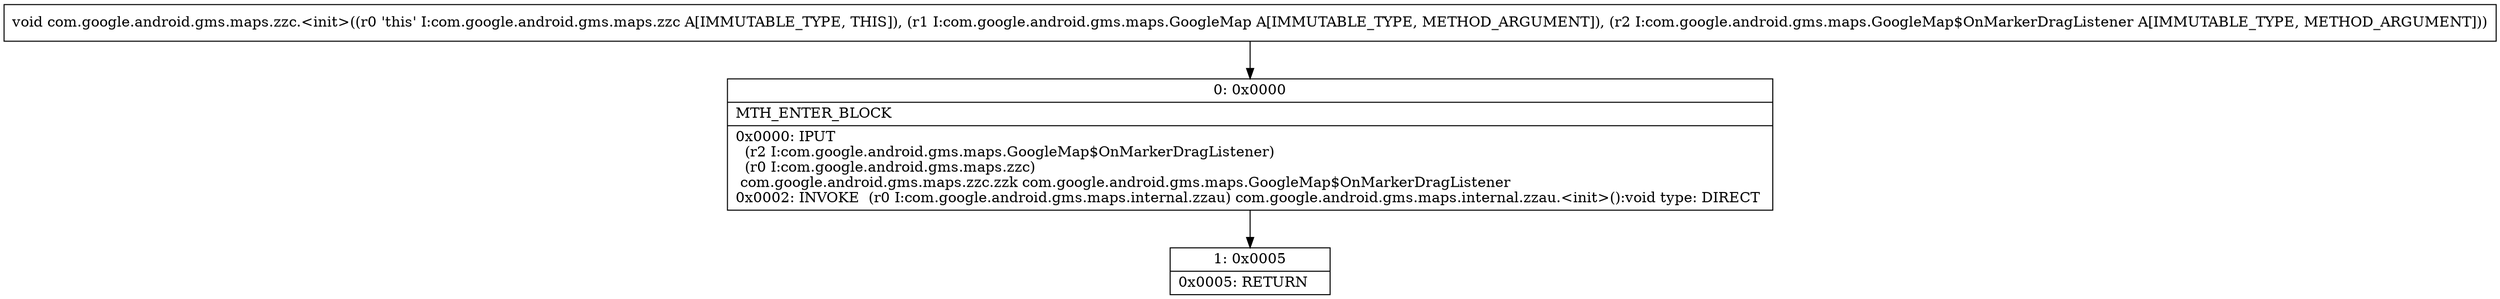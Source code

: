 digraph "CFG forcom.google.android.gms.maps.zzc.\<init\>(Lcom\/google\/android\/gms\/maps\/GoogleMap;Lcom\/google\/android\/gms\/maps\/GoogleMap$OnMarkerDragListener;)V" {
Node_0 [shape=record,label="{0\:\ 0x0000|MTH_ENTER_BLOCK\l|0x0000: IPUT  \l  (r2 I:com.google.android.gms.maps.GoogleMap$OnMarkerDragListener)\l  (r0 I:com.google.android.gms.maps.zzc)\l com.google.android.gms.maps.zzc.zzk com.google.android.gms.maps.GoogleMap$OnMarkerDragListener \l0x0002: INVOKE  (r0 I:com.google.android.gms.maps.internal.zzau) com.google.android.gms.maps.internal.zzau.\<init\>():void type: DIRECT \l}"];
Node_1 [shape=record,label="{1\:\ 0x0005|0x0005: RETURN   \l}"];
MethodNode[shape=record,label="{void com.google.android.gms.maps.zzc.\<init\>((r0 'this' I:com.google.android.gms.maps.zzc A[IMMUTABLE_TYPE, THIS]), (r1 I:com.google.android.gms.maps.GoogleMap A[IMMUTABLE_TYPE, METHOD_ARGUMENT]), (r2 I:com.google.android.gms.maps.GoogleMap$OnMarkerDragListener A[IMMUTABLE_TYPE, METHOD_ARGUMENT])) }"];
MethodNode -> Node_0;
Node_0 -> Node_1;
}

